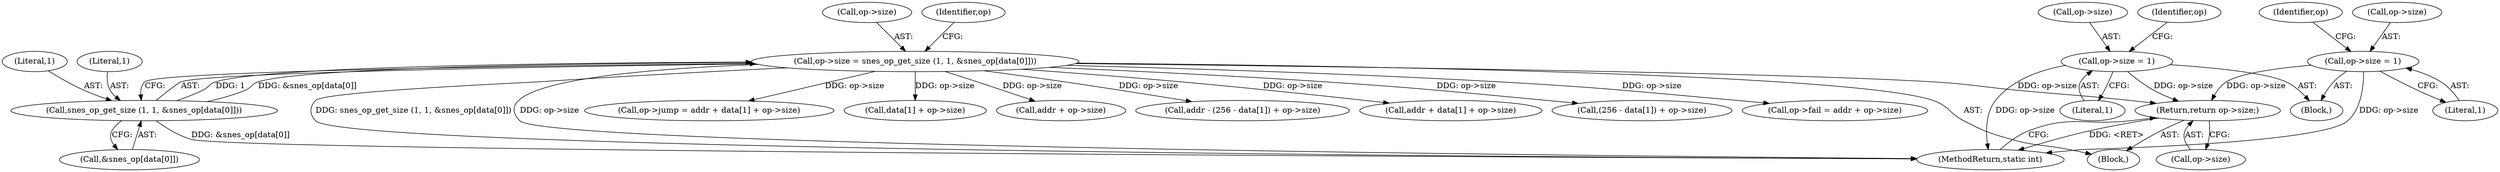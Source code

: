 digraph "0_radare2_bbb4af56003c1afdad67af0c4339267ca38b1017@pointer" {
"1001725" [label="(Return,return op->size;)"];
"1000283" [label="(Call,op->size = snes_op_get_size (1, 1, &snes_op[data[0]]))"];
"1000287" [label="(Call,snes_op_get_size (1, 1, &snes_op[data[0]]))"];
"1000450" [label="(Call,op->size = 1)"];
"1000428" [label="(Call,op->size = 1)"];
"1000458" [label="(Identifier,op)"];
"1000429" [label="(Call,op->size)"];
"1001214" [label="(Call,addr + op->size)"];
"1001192" [label="(Call,addr - (256 - data[1]) + op->size)"];
"1000287" [label="(Call,snes_op_get_size (1, 1, &snes_op[data[0]]))"];
"1001729" [label="(MethodReturn,static int)"];
"1001177" [label="(Call,addr + data[1] + op->size)"];
"1000451" [label="(Call,op->size)"];
"1000435" [label="(Identifier,op)"];
"1001194" [label="(Call,(256 - data[1]) + op->size)"];
"1000432" [label="(Literal,1)"];
"1000322" [label="(Block,)"];
"1000283" [label="(Call,op->size = snes_op_get_size (1, 1, &snes_op[data[0]]))"];
"1001210" [label="(Call,op->fail = addr + op->size)"];
"1000269" [label="(Block,)"];
"1000454" [label="(Literal,1)"];
"1001173" [label="(Call,op->jump = addr + data[1] + op->size)"];
"1000284" [label="(Call,op->size)"];
"1000298" [label="(Identifier,op)"];
"1000288" [label="(Literal,1)"];
"1001726" [label="(Call,op->size)"];
"1000450" [label="(Call,op->size = 1)"];
"1001179" [label="(Call,data[1] + op->size)"];
"1001725" [label="(Return,return op->size;)"];
"1000289" [label="(Literal,1)"];
"1000290" [label="(Call,&snes_op[data[0]])"];
"1000428" [label="(Call,op->size = 1)"];
"1001725" -> "1000269"  [label="AST: "];
"1001725" -> "1001726"  [label="CFG: "];
"1001726" -> "1001725"  [label="AST: "];
"1001729" -> "1001725"  [label="CFG: "];
"1001725" -> "1001729"  [label="DDG: <RET>"];
"1000283" -> "1001725"  [label="DDG: op->size"];
"1000450" -> "1001725"  [label="DDG: op->size"];
"1000428" -> "1001725"  [label="DDG: op->size"];
"1000283" -> "1000269"  [label="AST: "];
"1000283" -> "1000287"  [label="CFG: "];
"1000284" -> "1000283"  [label="AST: "];
"1000287" -> "1000283"  [label="AST: "];
"1000298" -> "1000283"  [label="CFG: "];
"1000283" -> "1001729"  [label="DDG: op->size"];
"1000283" -> "1001729"  [label="DDG: snes_op_get_size (1, 1, &snes_op[data[0]])"];
"1000287" -> "1000283"  [label="DDG: 1"];
"1000287" -> "1000283"  [label="DDG: &snes_op[data[0]]"];
"1000283" -> "1001173"  [label="DDG: op->size"];
"1000283" -> "1001177"  [label="DDG: op->size"];
"1000283" -> "1001179"  [label="DDG: op->size"];
"1000283" -> "1001192"  [label="DDG: op->size"];
"1000283" -> "1001194"  [label="DDG: op->size"];
"1000283" -> "1001210"  [label="DDG: op->size"];
"1000283" -> "1001214"  [label="DDG: op->size"];
"1000287" -> "1000290"  [label="CFG: "];
"1000288" -> "1000287"  [label="AST: "];
"1000289" -> "1000287"  [label="AST: "];
"1000290" -> "1000287"  [label="AST: "];
"1000287" -> "1001729"  [label="DDG: &snes_op[data[0]]"];
"1000450" -> "1000322"  [label="AST: "];
"1000450" -> "1000454"  [label="CFG: "];
"1000451" -> "1000450"  [label="AST: "];
"1000454" -> "1000450"  [label="AST: "];
"1000458" -> "1000450"  [label="CFG: "];
"1000450" -> "1001729"  [label="DDG: op->size"];
"1000428" -> "1000322"  [label="AST: "];
"1000428" -> "1000432"  [label="CFG: "];
"1000429" -> "1000428"  [label="AST: "];
"1000432" -> "1000428"  [label="AST: "];
"1000435" -> "1000428"  [label="CFG: "];
"1000428" -> "1001729"  [label="DDG: op->size"];
}
